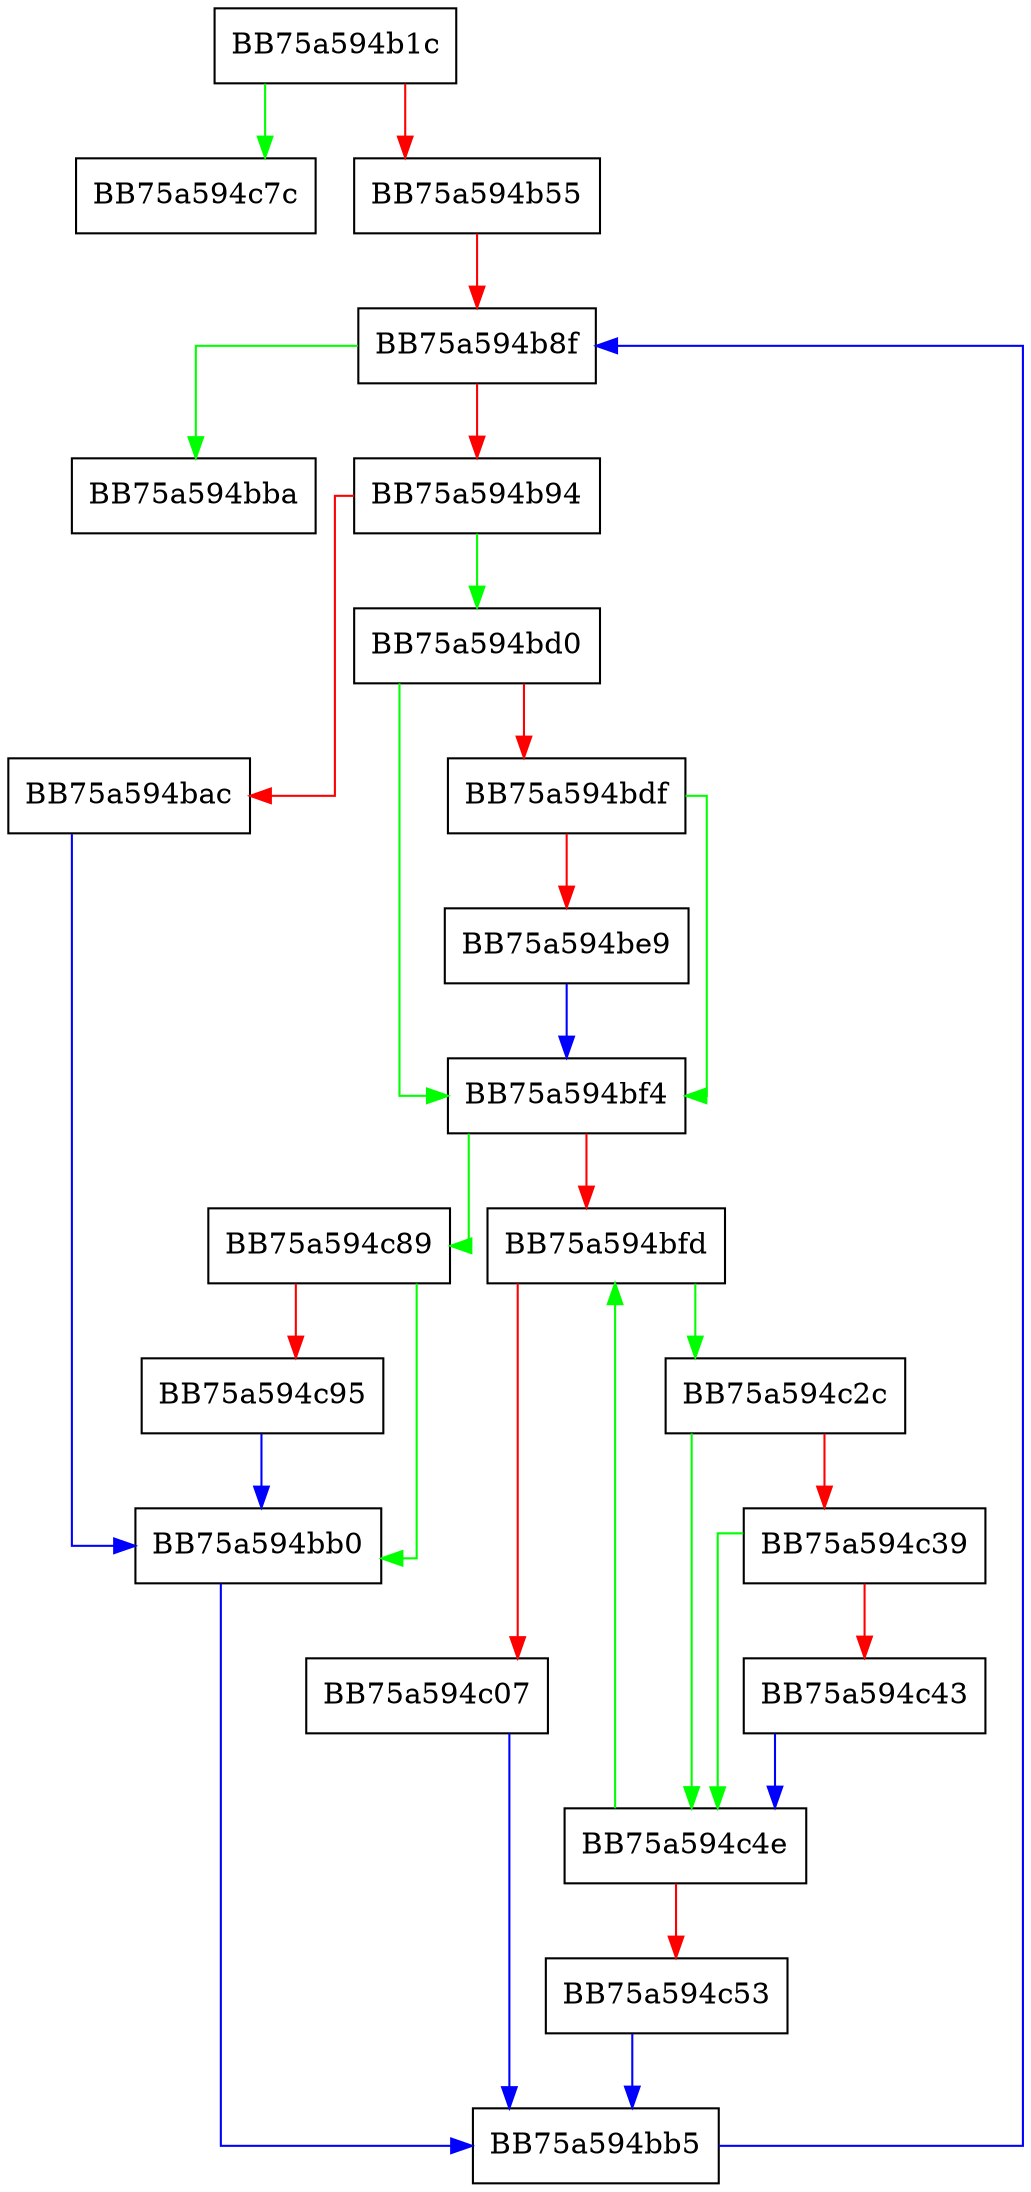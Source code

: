 digraph _Forced_rehash {
  node [shape="box"];
  graph [splines=ortho];
  BB75a594b1c -> BB75a594c7c [color="green"];
  BB75a594b1c -> BB75a594b55 [color="red"];
  BB75a594b55 -> BB75a594b8f [color="red"];
  BB75a594b8f -> BB75a594bba [color="green"];
  BB75a594b8f -> BB75a594b94 [color="red"];
  BB75a594b94 -> BB75a594bd0 [color="green"];
  BB75a594b94 -> BB75a594bac [color="red"];
  BB75a594bac -> BB75a594bb0 [color="blue"];
  BB75a594bb0 -> BB75a594bb5 [color="blue"];
  BB75a594bb5 -> BB75a594b8f [color="blue"];
  BB75a594bd0 -> BB75a594bf4 [color="green"];
  BB75a594bd0 -> BB75a594bdf [color="red"];
  BB75a594bdf -> BB75a594bf4 [color="green"];
  BB75a594bdf -> BB75a594be9 [color="red"];
  BB75a594be9 -> BB75a594bf4 [color="blue"];
  BB75a594bf4 -> BB75a594c89 [color="green"];
  BB75a594bf4 -> BB75a594bfd [color="red"];
  BB75a594bfd -> BB75a594c2c [color="green"];
  BB75a594bfd -> BB75a594c07 [color="red"];
  BB75a594c07 -> BB75a594bb5 [color="blue"];
  BB75a594c2c -> BB75a594c4e [color="green"];
  BB75a594c2c -> BB75a594c39 [color="red"];
  BB75a594c39 -> BB75a594c4e [color="green"];
  BB75a594c39 -> BB75a594c43 [color="red"];
  BB75a594c43 -> BB75a594c4e [color="blue"];
  BB75a594c4e -> BB75a594bfd [color="green"];
  BB75a594c4e -> BB75a594c53 [color="red"];
  BB75a594c53 -> BB75a594bb5 [color="blue"];
  BB75a594c89 -> BB75a594bb0 [color="green"];
  BB75a594c89 -> BB75a594c95 [color="red"];
  BB75a594c95 -> BB75a594bb0 [color="blue"];
}